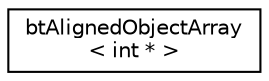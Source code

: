 digraph "Graphical Class Hierarchy"
{
  edge [fontname="Helvetica",fontsize="10",labelfontname="Helvetica",labelfontsize="10"];
  node [fontname="Helvetica",fontsize="10",shape=record];
  rankdir="LR";
  Node1 [label="btAlignedObjectArray\l\< int * \>",height=0.2,width=0.4,color="black", fillcolor="white", style="filled",URL="$classbt_aligned_object_array.html"];
}
